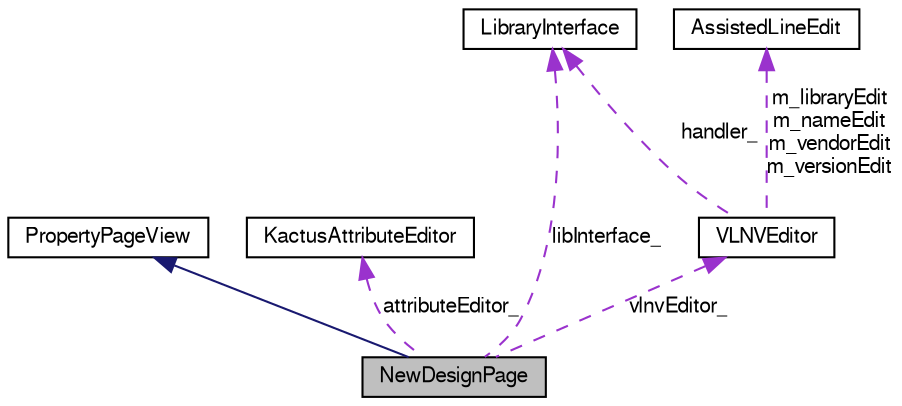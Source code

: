 digraph G
{
  bgcolor="transparent";
  edge [fontname="FreeSans",fontsize=10,labelfontname="FreeSans",labelfontsize=10];
  node [fontname="FreeSans",fontsize=10,shape=record];
  Node1 [label="NewDesignPage",height=0.2,width=0.4,color="black", fillcolor="grey75", style="filled" fontcolor="black"];
  Node2 -> Node1 [dir=back,color="midnightblue",fontsize=10,style="solid",fontname="FreeSans"];
  Node2 [label="PropertyPageView",height=0.2,width=0.4,color="black",URL="$class_property_page_view.html",tooltip="PropertyPageView class."];
  Node3 -> Node1 [dir=back,color="darkorchid3",fontsize=10,style="dashed",label="attributeEditor_",fontname="FreeSans"];
  Node3 [label="KactusAttributeEditor",height=0.2,width=0.4,color="black",URL="$class_kactus_attribute_editor.html",tooltip="KactusAttributeEditor class."];
  Node4 -> Node1 [dir=back,color="darkorchid3",fontsize=10,style="dashed",label="libInterface_",fontname="FreeSans"];
  Node4 [label="LibraryInterface",height=0.2,width=0.4,color="black",URL="$class_library_interface.html",tooltip="LibraryInterface defines an interface to operate the IP-Xact-library."];
  Node5 -> Node1 [dir=back,color="darkorchid3",fontsize=10,style="dashed",label="vlnvEditor_",fontname="FreeSans"];
  Node5 [label="VLNVEditor",height=0.2,width=0.4,color="black",URL="$class_v_l_n_v_editor.html",tooltip="VLNVEditor class."];
  Node4 -> Node5 [dir=back,color="darkorchid3",fontsize=10,style="dashed",label="handler_",fontname="FreeSans"];
  Node6 -> Node5 [dir=back,color="darkorchid3",fontsize=10,style="dashed",label="m_libraryEdit\nm_nameEdit\nm_vendorEdit\nm_versionEdit",fontname="FreeSans"];
  Node6 [label="AssistedLineEdit",height=0.2,width=0.4,color="black",URL="$class_assisted_line_edit.html",tooltip="AssistedLineEdit class."];
}
